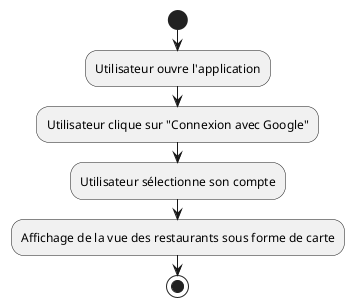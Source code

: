 @startuml
'https://plantuml.com/activity-diagram-beta

start
:Utilisateur ouvre l'application;
:Utilisateur clique sur "Connexion avec Google";
:Utilisateur sélectionne son compte;
:Affichage de la vue des restaurants sous forme de carte;
stop

@enduml
